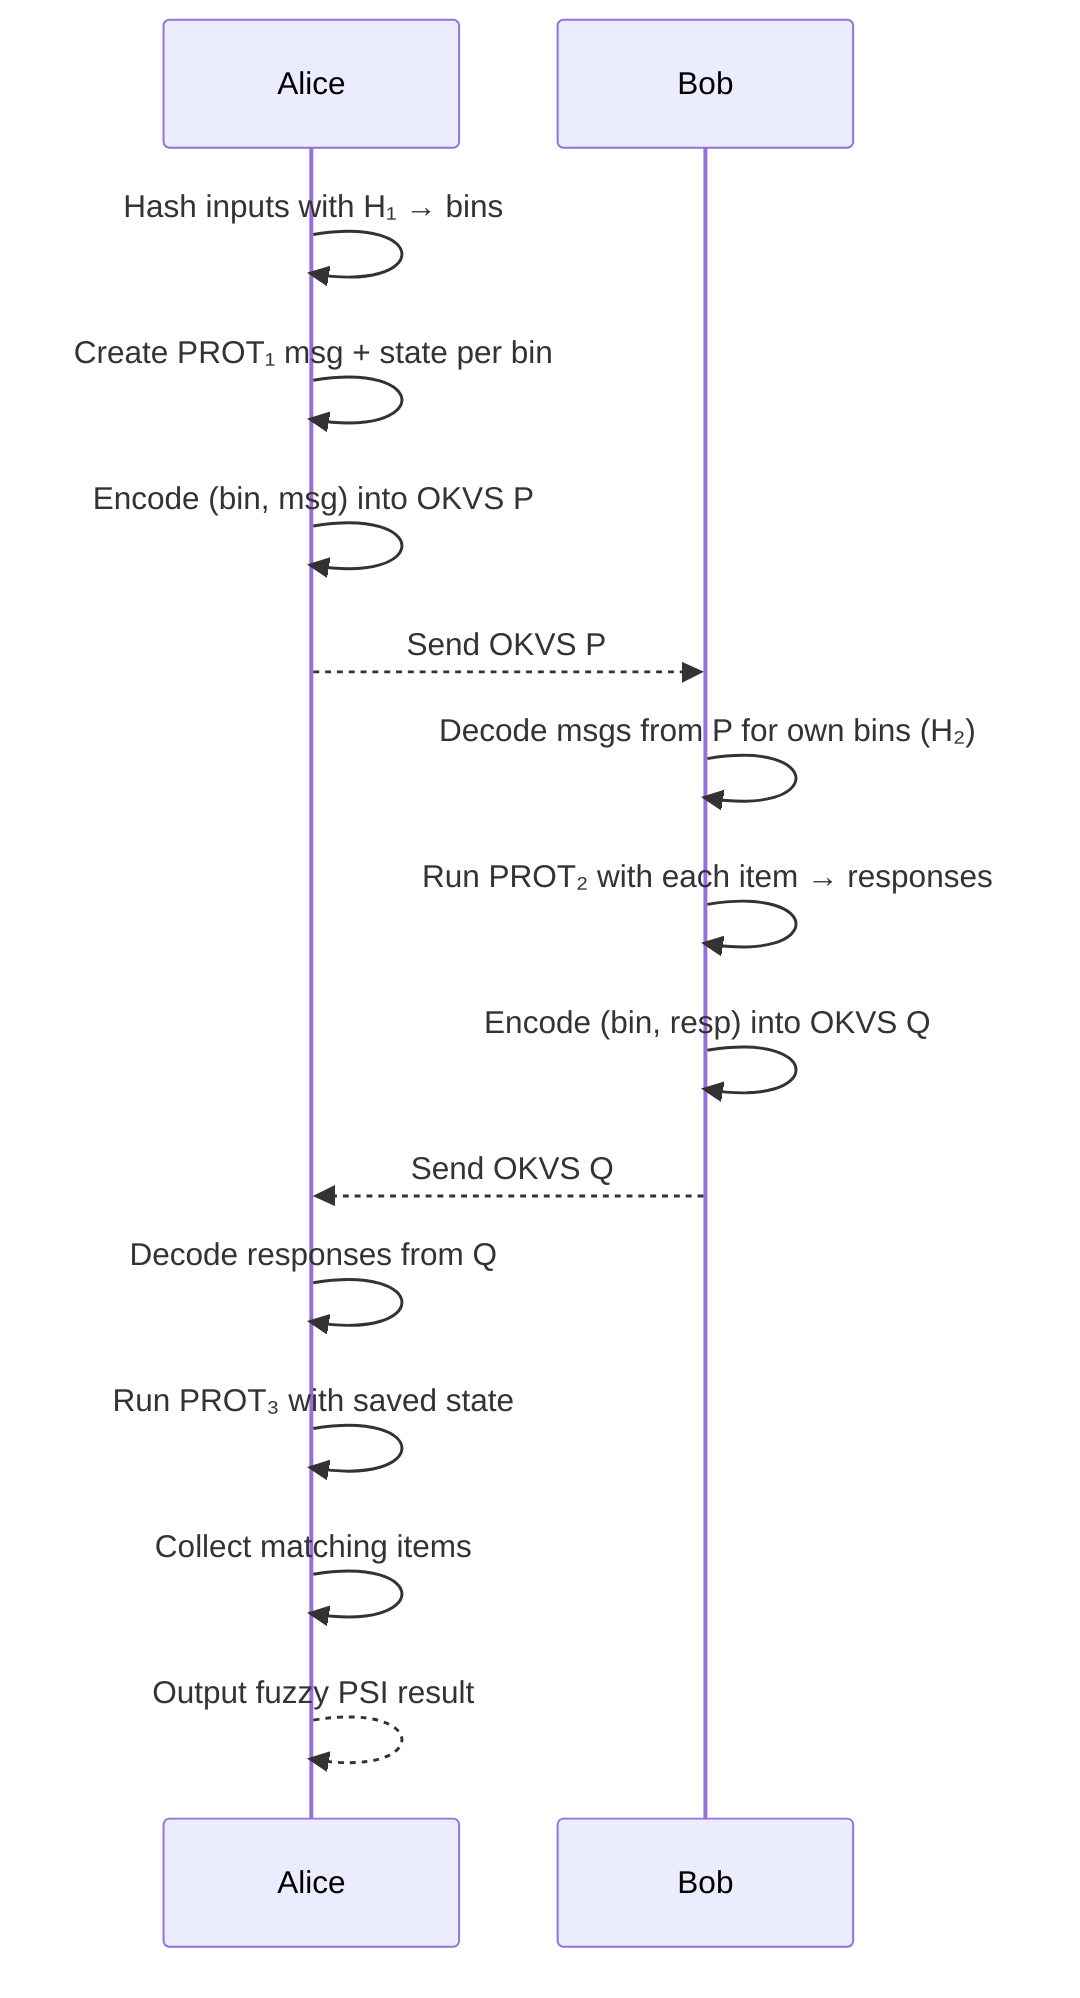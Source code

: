 sequenceDiagram
    participant Alice
    participant Bob

    Alice->>Alice: Hash inputs with H₁ → bins
    Alice->>Alice: Create PROT₁ msg + state per bin
    Alice->>Alice: Encode (bin, msg) into OKVS P
    Alice-->>Bob: Send OKVS P

    Bob->>Bob: Decode msgs from P for own bins (H₂)
    Bob->>Bob: Run PROT₂ with each item → responses
    Bob->>Bob: Encode (bin, resp) into OKVS Q
    Bob-->>Alice: Send OKVS Q

    Alice->>Alice: Decode responses from Q
    Alice->>Alice: Run PROT₃ with saved state
    Alice->>Alice: Collect matching items
    Alice-->>Alice: Output fuzzy PSI result